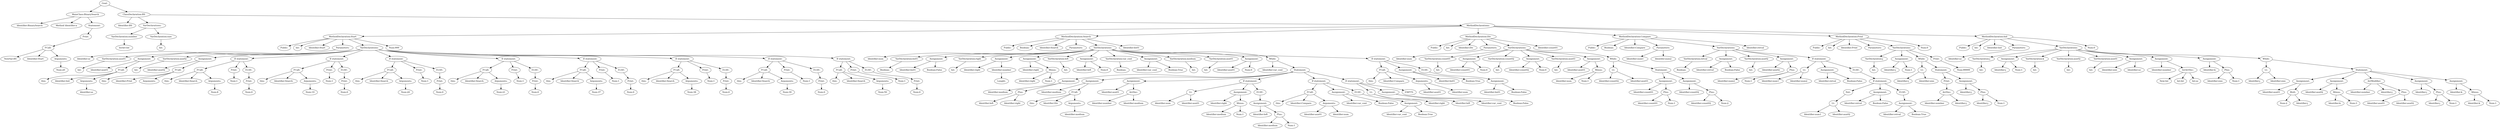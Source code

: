 digraph {
n0 [label="Goal:"];
n1 [label="MainClass:BinarySearch"];
n2 [label="Identifier:BinarySearch"];
n1 -> n2
n3 [label="Method Identifier:a"];
n1 -> n3
n4 [label="Statement:"];
n5 [label="Print:"];
n6 [label="FCall:"];
n7 [label="NewVar:BS"];
n6 -> n7
n8 [label="Identifier:Start"];
n6 -> n8
n9 [label="Arguments:"];
n10 [label="Num:20"];
n9 -> n10
n6 -> n9
n5 -> n6
n4 -> n5
n1 -> n4
n0 -> n1
n11 [label="ClassDeclaration:BS"];
n12 [label="Identifier:BS"];
n11 -> n12
n13 [label="VarDeclarations:"];
n14 [label="VarDeclaration:number"];
n15 [label="IntArr:Int"];
n14 -> n15
n13 -> n14
n16 [label="VarDeclaration:size"];
n17 [label="Int:"];
n16 -> n17
n13 -> n16
n11 -> n13
n18 [label="MethodDeclarations:"];
n19 [label="MethodDeclaration:Start"];
n20 [label="Public:"];
n19 -> n20
n21 [label="Int:"];
n19 -> n21
n22 [label="Identifier:Start"];
n19 -> n22
n23 [label="Parameters:"];
n24 [label="Identifier:sz"];
n23 -> n24
n19 -> n23
n25 [label="VarDeclarations:"];
n26 [label="VarDeclaration:aux01"];
n27 [label="Int:"];
n26 -> n27
n25 -> n26
n28 [label="Assignment:"];
n29 [label="Identifier:aux01"];
n28 -> n29
n30 [label="FCall:"];
n31 [label="this:"];
n30 -> n31
n32 [label="Identifier:Init"];
n30 -> n32
n33 [label="Arguments:"];
n34 [label="Identifier:sz"];
n33 -> n34
n30 -> n33
n28 -> n30
n25 -> n28
n35 [label="VarDeclaration:aux02"];
n36 [label="Int:"];
n35 -> n36
n25 -> n35
n37 [label="Assignment:"];
n38 [label="Identifier:aux02"];
n37 -> n38
n39 [label="FCall:"];
n40 [label="this:"];
n39 -> n40
n41 [label="Identifier:Print"];
n39 -> n41
n42 [label="Arguments:"];
n39 -> n42
n37 -> n39
n25 -> n37
n43 [label="If statement:"];
n44 [label="FCall:"];
n45 [label="this:"];
n44 -> n45
n46 [label="Identifier:Search"];
n44 -> n46
n47 [label="Arguments:"];
n48 [label="Num:8"];
n47 -> n48
n44 -> n47
n43 -> n44
n49 [label="Print:"];
n50 [label="Num:1"];
n49 -> n50
n43 -> n49
n51 [label="ELSE:"];
n52 [label="Print:"];
n53 [label="Num:0"];
n52 -> n53
n51 -> n52
n43 -> n51
n25 -> n43
n54 [label="If statement:"];
n55 [label="FCall:"];
n56 [label="this:"];
n55 -> n56
n57 [label="Identifier:Search"];
n55 -> n57
n58 [label="Arguments:"];
n59 [label="Num:19"];
n58 -> n59
n55 -> n58
n54 -> n55
n60 [label="Print:"];
n61 [label="Num:1"];
n60 -> n61
n54 -> n60
n62 [label="ELSE:"];
n63 [label="Print:"];
n64 [label="Num:0"];
n63 -> n64
n62 -> n63
n54 -> n62
n25 -> n54
n65 [label="If statement:"];
n66 [label="FCall:"];
n67 [label="this:"];
n66 -> n67
n68 [label="Identifier:Search"];
n66 -> n68
n69 [label="Arguments:"];
n70 [label="Num:20"];
n69 -> n70
n66 -> n69
n65 -> n66
n71 [label="Print:"];
n72 [label="Num:1"];
n71 -> n72
n65 -> n71
n73 [label="ELSE:"];
n74 [label="Print:"];
n75 [label="Num:0"];
n74 -> n75
n73 -> n74
n65 -> n73
n25 -> n65
n76 [label="If statement:"];
n77 [label="FCall:"];
n78 [label="this:"];
n77 -> n78
n79 [label="Identifier:Search"];
n77 -> n79
n80 [label="Arguments:"];
n81 [label="Num:21"];
n80 -> n81
n77 -> n80
n76 -> n77
n82 [label="Print:"];
n83 [label="Num:1"];
n82 -> n83
n76 -> n82
n84 [label="ELSE:"];
n85 [label="Print:"];
n86 [label="Num:0"];
n85 -> n86
n84 -> n85
n76 -> n84
n25 -> n76
n87 [label="If statement:"];
n88 [label="FCall:"];
n89 [label="this:"];
n88 -> n89
n90 [label="Identifier:Search"];
n88 -> n90
n91 [label="Arguments:"];
n92 [label="Num:37"];
n91 -> n92
n88 -> n91
n87 -> n88
n93 [label="Print:"];
n94 [label="Num:1"];
n93 -> n94
n87 -> n93
n95 [label="ELSE:"];
n96 [label="Print:"];
n97 [label="Num:0"];
n96 -> n97
n95 -> n96
n87 -> n95
n25 -> n87
n98 [label="If statement:"];
n99 [label="FCall:"];
n100 [label="this:"];
n99 -> n100
n101 [label="Identifier:Search"];
n99 -> n101
n102 [label="Arguments:"];
n103 [label="Num:38"];
n102 -> n103
n99 -> n102
n98 -> n99
n104 [label="Print:"];
n105 [label="Num:1"];
n104 -> n105
n98 -> n104
n106 [label="ELSE:"];
n107 [label="Print:"];
n108 [label="Num:0"];
n107 -> n108
n106 -> n107
n98 -> n106
n25 -> n98
n109 [label="If statement:"];
n110 [label="FCall:"];
n111 [label="this:"];
n110 -> n111
n112 [label="Identifier:Search"];
n110 -> n112
n113 [label="Arguments:"];
n114 [label="Num:39"];
n113 -> n114
n110 -> n113
n109 -> n110
n115 [label="Print:"];
n116 [label="Num:1"];
n115 -> n116
n109 -> n115
n117 [label="ELSE:"];
n118 [label="Print:"];
n119 [label="Num:0"];
n118 -> n119
n117 -> n118
n109 -> n117
n25 -> n109
n120 [label="If statement:"];
n121 [label="FCall:"];
n122 [label="this:"];
n121 -> n122
n123 [label="Identifier:Search"];
n121 -> n123
n124 [label="Arguments:"];
n125 [label="Num:50"];
n124 -> n125
n121 -> n124
n120 -> n121
n126 [label="Print:"];
n127 [label="Num:1"];
n126 -> n127
n120 -> n126
n128 [label="ELSE:"];
n129 [label="Print:"];
n130 [label="Num:0"];
n129 -> n130
n128 -> n129
n120 -> n128
n25 -> n120
n19 -> n25
n131 [label="Num:999"];
n19 -> n131
n18 -> n19
n132 [label="MethodDeclaration:Search"];
n133 [label="Public:"];
n132 -> n133
n134 [label="Boolean:"];
n132 -> n134
n135 [label="Identifier:Search"];
n132 -> n135
n136 [label="Parameters:"];
n137 [label="Identifier:num"];
n136 -> n137
n132 -> n136
n138 [label="VarDeclarations:"];
n139 [label="VarDeclaration:bs01"];
n140 [label="Boolean:"];
n139 -> n140
n138 -> n139
n141 [label="Assignment:"];
n142 [label="Identifier:bs01"];
n141 -> n142
n143 [label="Boolean:False"];
n141 -> n143
n138 -> n141
n144 [label="VarDeclaration:right"];
n145 [label="Int:"];
n144 -> n145
n138 -> n144
n146 [label="Assignment:"];
n147 [label="Identifier:right"];
n146 -> n147
n148 [label="Identifier:number"];
n149 [label="Lenght:"];
n148 -> n149
n146 -> n148
n138 -> n146
n150 [label="Assignment:"];
n151 [label="Identifier:right"];
n150 -> n151
n152 [label="Minus:"];
n153 [label="Identifier:right"];
n152 -> n153
n154 [label="Num:1"];
n152 -> n154
n150 -> n152
n138 -> n150
n155 [label="VarDeclaration:left"];
n156 [label="Int:"];
n155 -> n156
n138 -> n155
n157 [label="Assignment:"];
n158 [label="Identifier:left"];
n157 -> n158
n159 [label="Num:0"];
n157 -> n159
n138 -> n157
n160 [label="VarDeclaration:var_cont"];
n161 [label="Boolean:"];
n160 -> n161
n138 -> n160
n162 [label="Assignment:"];
n163 [label="Identifier:var_cont"];
n162 -> n163
n164 [label="Boolean:True"];
n162 -> n164
n138 -> n162
n165 [label="VarDeclaration:medium"];
n166 [label="Int:"];
n165 -> n166
n138 -> n165
n167 [label="VarDeclaration:aux01"];
n168 [label="Int:"];
n167 -> n168
n138 -> n167
n169 [label="Assignment:"];
n170 [label="Identifier:aux01"];
n169 -> n170
n171 [label="Num:0"];
n169 -> n171
n138 -> n169
n172 [label="While:"];
n173 [label="Identifier:var_cont"];
n172 -> n173
n174 [label="Statement:"];
n175 [label="Assignment:"];
n176 [label="Identifier:medium"];
n175 -> n176
n177 [label="Plus:"];
n178 [label="Identifier:left"];
n177 -> n178
n179 [label="Identifier:right"];
n177 -> n179
n175 -> n177
n174 -> n175
n180 [label="Assignment:"];
n181 [label="Identifier:medium"];
n180 -> n181
n182 [label="FCall:"];
n183 [label="this:"];
n182 -> n183
n184 [label="Identifier:Div"];
n182 -> n184
n185 [label="Arguments:"];
n186 [label="Identifier:medium"];
n185 -> n186
n182 -> n185
n180 -> n182
n174 -> n180
n187 [label="Assignment:"];
n188 [label="Identifier:aux01"];
n187 -> n188
n189 [label="ArrDec:"];
n190 [label="Identifier:number"];
n189 -> n190
n191 [label="Identifier:medium"];
n189 -> n191
n187 -> n189
n174 -> n187
n192 [label="If statement:"];
n193 [label="Lt:"];
n194 [label="Identifier:num"];
n193 -> n194
n195 [label="Identifier:aux01"];
n193 -> n195
n192 -> n193
n196 [label="Assignment:"];
n197 [label="Identifier:right"];
n196 -> n197
n198 [label="Minus:"];
n199 [label="Identifier:medium"];
n198 -> n199
n200 [label="Num:1"];
n198 -> n200
n196 -> n198
n192 -> n196
n201 [label="ELSE:"];
n202 [label="Assignment:"];
n203 [label="Identifier:left"];
n202 -> n203
n204 [label="Plus:"];
n205 [label="Identifier:medium"];
n204 -> n205
n206 [label="Num:1"];
n204 -> n206
n202 -> n204
n201 -> n202
n192 -> n201
n174 -> n192
n207 [label="If statement:"];
n208 [label="FCall:"];
n209 [label="this:"];
n208 -> n209
n210 [label="Identifier:Compare"];
n208 -> n210
n211 [label="Arguments:"];
n212 [label="Identifier:aux01"];
n211 -> n212
n213 [label="Identifier:num"];
n211 -> n213
n208 -> n211
n207 -> n208
n214 [label="Assignment:"];
n215 [label="Identifier:var_cont"];
n214 -> n215
n216 [label="Boolean:False"];
n214 -> n216
n207 -> n214
n217 [label="ELSE:"];
n218 [label="Assignment:"];
n219 [label="Identifier:var_cont"];
n218 -> n219
n220 [label="Boolean:True"];
n218 -> n220
n217 -> n218
n207 -> n217
n174 -> n207
n221 [label="If statement:"];
n222 [label="Lt:"];
n223 [label="Identifier:right"];
n222 -> n223
n224 [label="Identifier:left"];
n222 -> n224
n221 -> n222
n225 [label="Assignment:"];
n226 [label="Identifier:var_cont"];
n225 -> n226
n227 [label="Boolean:False"];
n225 -> n227
n221 -> n225
n228 [label="EMPTY:"];
n221 -> n228
n174 -> n221
n172 -> n174
n138 -> n172
n229 [label="If statement:"];
n230 [label="FCall:"];
n231 [label="this:"];
n230 -> n231
n232 [label="Identifier:Compare"];
n230 -> n232
n233 [label="Arguments:"];
n234 [label="Identifier:aux01"];
n233 -> n234
n235 [label="Identifier:num"];
n233 -> n235
n230 -> n233
n229 -> n230
n236 [label="Assignment:"];
n237 [label="Identifier:bs01"];
n236 -> n237
n238 [label="Boolean:True"];
n236 -> n238
n229 -> n236
n239 [label="ELSE:"];
n240 [label="Assignment:"];
n241 [label="Identifier:bs01"];
n240 -> n241
n242 [label="Boolean:False"];
n240 -> n242
n239 -> n240
n229 -> n239
n138 -> n229
n132 -> n138
n243 [label="Identifier:bs01"];
n132 -> n243
n18 -> n132
n244 [label="MethodDeclaration:Div"];
n245 [label="Public:"];
n244 -> n245
n246 [label="Int:"];
n244 -> n246
n247 [label="Identifier:Div"];
n244 -> n247
n248 [label="Parameters:"];
n249 [label="Identifier:num"];
n248 -> n249
n244 -> n248
n250 [label="VarDeclarations:"];
n251 [label="VarDeclaration:count01"];
n252 [label="Int:"];
n251 -> n252
n250 -> n251
n253 [label="Assignment:"];
n254 [label="Identifier:count01"];
n253 -> n254
n255 [label="Num:0"];
n253 -> n255
n250 -> n253
n256 [label="VarDeclaration:count02"];
n257 [label="Int:"];
n256 -> n257
n250 -> n256
n258 [label="Assignment:"];
n259 [label="Identifier:count02"];
n258 -> n259
n260 [label="Num:0"];
n258 -> n260
n250 -> n258
n261 [label="VarDeclaration:aux03"];
n262 [label="Int:"];
n261 -> n262
n250 -> n261
n263 [label="Assignment:"];
n264 [label="Identifier:aux03"];
n263 -> n264
n265 [label="Minus:"];
n266 [label="Identifier:num"];
n265 -> n266
n267 [label="Num:1"];
n265 -> n267
n263 -> n265
n250 -> n263
n268 [label="While:"];
n269 [label="Lt:"];
n270 [label="Identifier:count02"];
n269 -> n270
n271 [label="Identifier:aux03"];
n269 -> n271
n268 -> n269
n272 [label="Statement:"];
n273 [label="Assignment:"];
n274 [label="Identifier:count01"];
n273 -> n274
n275 [label="Plus:"];
n276 [label="Identifier:count01"];
n275 -> n276
n277 [label="Num:1"];
n275 -> n277
n273 -> n275
n272 -> n273
n278 [label="Assignment:"];
n279 [label="Identifier:count02"];
n278 -> n279
n280 [label="Plus:"];
n281 [label="Identifier:count02"];
n280 -> n281
n282 [label="Num:2"];
n280 -> n282
n278 -> n280
n272 -> n278
n268 -> n272
n250 -> n268
n244 -> n250
n283 [label="Identifier:count01"];
n244 -> n283
n18 -> n244
n284 [label="MethodDeclaration:Compare"];
n285 [label="Public:"];
n284 -> n285
n286 [label="Boolean:"];
n284 -> n286
n287 [label="Identifier:Compare"];
n284 -> n287
n288 [label="Parameters:"];
n289 [label="Identifier:num1"];
n288 -> n289
n290 [label="Identifer:num2"];
n288 -> n290
n284 -> n288
n291 [label="VarDeclarations:"];
n292 [label="VarDeclaration:retval"];
n293 [label="Boolean:"];
n292 -> n293
n291 -> n292
n294 [label="Assignment:"];
n295 [label="Identifier:retval"];
n294 -> n295
n296 [label="Boolean:False"];
n294 -> n296
n291 -> n294
n297 [label="VarDeclaration:aux02"];
n298 [label="Int:"];
n297 -> n298
n291 -> n297
n299 [label="Assignment:"];
n300 [label="Identifier:aux02"];
n299 -> n300
n301 [label="Plus:"];
n302 [label="Identifier:num2"];
n301 -> n302
n303 [label="Num:1"];
n301 -> n303
n299 -> n301
n291 -> n299
n304 [label="If statement:"];
n305 [label="Lt:"];
n306 [label="Identifier:num1"];
n305 -> n306
n307 [label="Identifier:num2"];
n305 -> n307
n304 -> n305
n308 [label="Assignment:"];
n309 [label="Identifier:retval"];
n308 -> n309
n310 [label="Boolean:False"];
n308 -> n310
n304 -> n308
n311 [label="ELSE:"];
n312 [label="If statement:"];
n313 [label="Not:"];
n314 [label="Lt:"];
n315 [label="Identifier:num1"];
n314 -> n315
n316 [label="Identifier:aux02"];
n314 -> n316
n313 -> n314
n312 -> n313
n317 [label="Assignment:"];
n318 [label="Identifier:retval"];
n317 -> n318
n319 [label="Boolean:False"];
n317 -> n319
n312 -> n317
n320 [label="ELSE:"];
n321 [label="Assignment:"];
n322 [label="Identifier:retval"];
n321 -> n322
n323 [label="Boolean:True"];
n321 -> n323
n320 -> n321
n312 -> n320
n311 -> n312
n304 -> n311
n291 -> n304
n284 -> n291
n324 [label="Identifier:retval"];
n284 -> n324
n18 -> n284
n325 [label="MethodDeclaration:Print"];
n326 [label="Public:"];
n325 -> n326
n327 [label="Int:"];
n325 -> n327
n328 [label="Identifier:Print"];
n325 -> n328
n329 [label="Parameters:"];
n325 -> n329
n330 [label="VarDeclarations:"];
n331 [label="VarDeclaration:j"];
n332 [label="Int:"];
n331 -> n332
n330 -> n331
n333 [label="Assignment:"];
n334 [label="Identifier:j"];
n333 -> n334
n335 [label="Num:1"];
n333 -> n335
n330 -> n333
n336 [label="While:"];
n337 [label="Lt:"];
n338 [label="Identifier:j"];
n337 -> n338
n339 [label="Identifier:size"];
n337 -> n339
n336 -> n337
n340 [label="Statement:"];
n341 [label="Print:"];
n342 [label="ArrDec:"];
n343 [label="Identifier:number"];
n342 -> n343
n344 [label="Identifier:j"];
n342 -> n344
n341 -> n342
n340 -> n341
n345 [label="Assignment:"];
n346 [label="Identifier:j"];
n345 -> n346
n347 [label="Plus:"];
n348 [label="Identifier:j"];
n347 -> n348
n349 [label="Num:1"];
n347 -> n349
n345 -> n347
n340 -> n345
n336 -> n340
n330 -> n336
n350 [label="Print:"];
n351 [label="Num:99999"];
n350 -> n351
n330 -> n350
n325 -> n330
n352 [label="Num:0"];
n325 -> n352
n18 -> n325
n353 [label="MethodDeclaration:Init"];
n354 [label="Public:"];
n353 -> n354
n355 [label="Int:"];
n353 -> n355
n356 [label="Identifier:Init"];
n353 -> n356
n357 [label="Parameters:"];
n358 [label="Identifier:sz"];
n357 -> n358
n353 -> n357
n359 [label="VarDeclarations:"];
n360 [label="VarDeclaration:j"];
n361 [label="Int:"];
n360 -> n361
n359 -> n360
n362 [label="Assignment:"];
n363 [label="Identifier:j"];
n362 -> n363
n364 [label="Num:1"];
n362 -> n364
n359 -> n362
n365 [label="VarDeclaration:k"];
n366 [label="Int:"];
n365 -> n366
n359 -> n365
n367 [label="VarDeclaration:aux02"];
n368 [label="Int:"];
n367 -> n368
n359 -> n367
n369 [label="VarDeclaration:aux01"];
n370 [label="Int:"];
n369 -> n370
n359 -> n369
n371 [label="Assignment:"];
n372 [label="Identifier:size"];
n371 -> n372
n373 [label="Identifier:sz"];
n371 -> n373
n359 -> n371
n374 [label="Assignment:"];
n375 [label="Identifier:number"];
n374 -> n375
n376 [label="IntArrDec:"];
n377 [label="New:Int"];
n376 -> n377
n378 [label="Int:Int"];
n376 -> n378
n379 [label="Int:sz"];
n376 -> n379
n374 -> n376
n359 -> n374
n380 [label="Assignment:"];
n381 [label="Identifier:k"];
n380 -> n381
n382 [label="Plus:"];
n383 [label="Identifier:size"];
n382 -> n383
n384 [label="Num:1"];
n382 -> n384
n380 -> n382
n359 -> n380
n385 [label="While:"];
n386 [label="Lt:"];
n387 [label="Identifier:j"];
n386 -> n387
n388 [label="Identifier:size"];
n386 -> n388
n385 -> n386
n389 [label="Statement:"];
n390 [label="Assignment:"];
n391 [label="Identifier:aux01"];
n390 -> n391
n392 [label="Mult:"];
n393 [label="Num:2"];
n392 -> n393
n394 [label="Identifier:j"];
n392 -> n394
n390 -> n392
n389 -> n390
n395 [label="Assignment:"];
n396 [label="Identifier:aux02"];
n395 -> n396
n397 [label="Minus:"];
n398 [label="Identifier:k"];
n397 -> n398
n399 [label="Num:3"];
n397 -> n399
n395 -> n397
n389 -> n395
n400 [label="ArrModifier:"];
n401 [label="Identifier:number"];
n400 -> n401
n402 [label="Identifier:j"];
n400 -> n402
n403 [label="Plus:"];
n404 [label="Identifier:aux01"];
n403 -> n404
n405 [label="Identifier:aux02"];
n403 -> n405
n400 -> n403
n389 -> n400
n406 [label="Assignment:"];
n407 [label="Identifier:j"];
n406 -> n407
n408 [label="Plus:"];
n409 [label="Identifier:j"];
n408 -> n409
n410 [label="Num:1"];
n408 -> n410
n406 -> n408
n389 -> n406
n411 [label="Assignment:"];
n412 [label="Identifier:k"];
n411 -> n412
n413 [label="Minus:"];
n414 [label="Identifier:k"];
n413 -> n414
n415 [label="Num:1"];
n413 -> n415
n411 -> n413
n389 -> n411
n385 -> n389
n359 -> n385
n353 -> n359
n416 [label="Num:0"];
n353 -> n416
n18 -> n353
n11 -> n18
n0 -> n11
}
